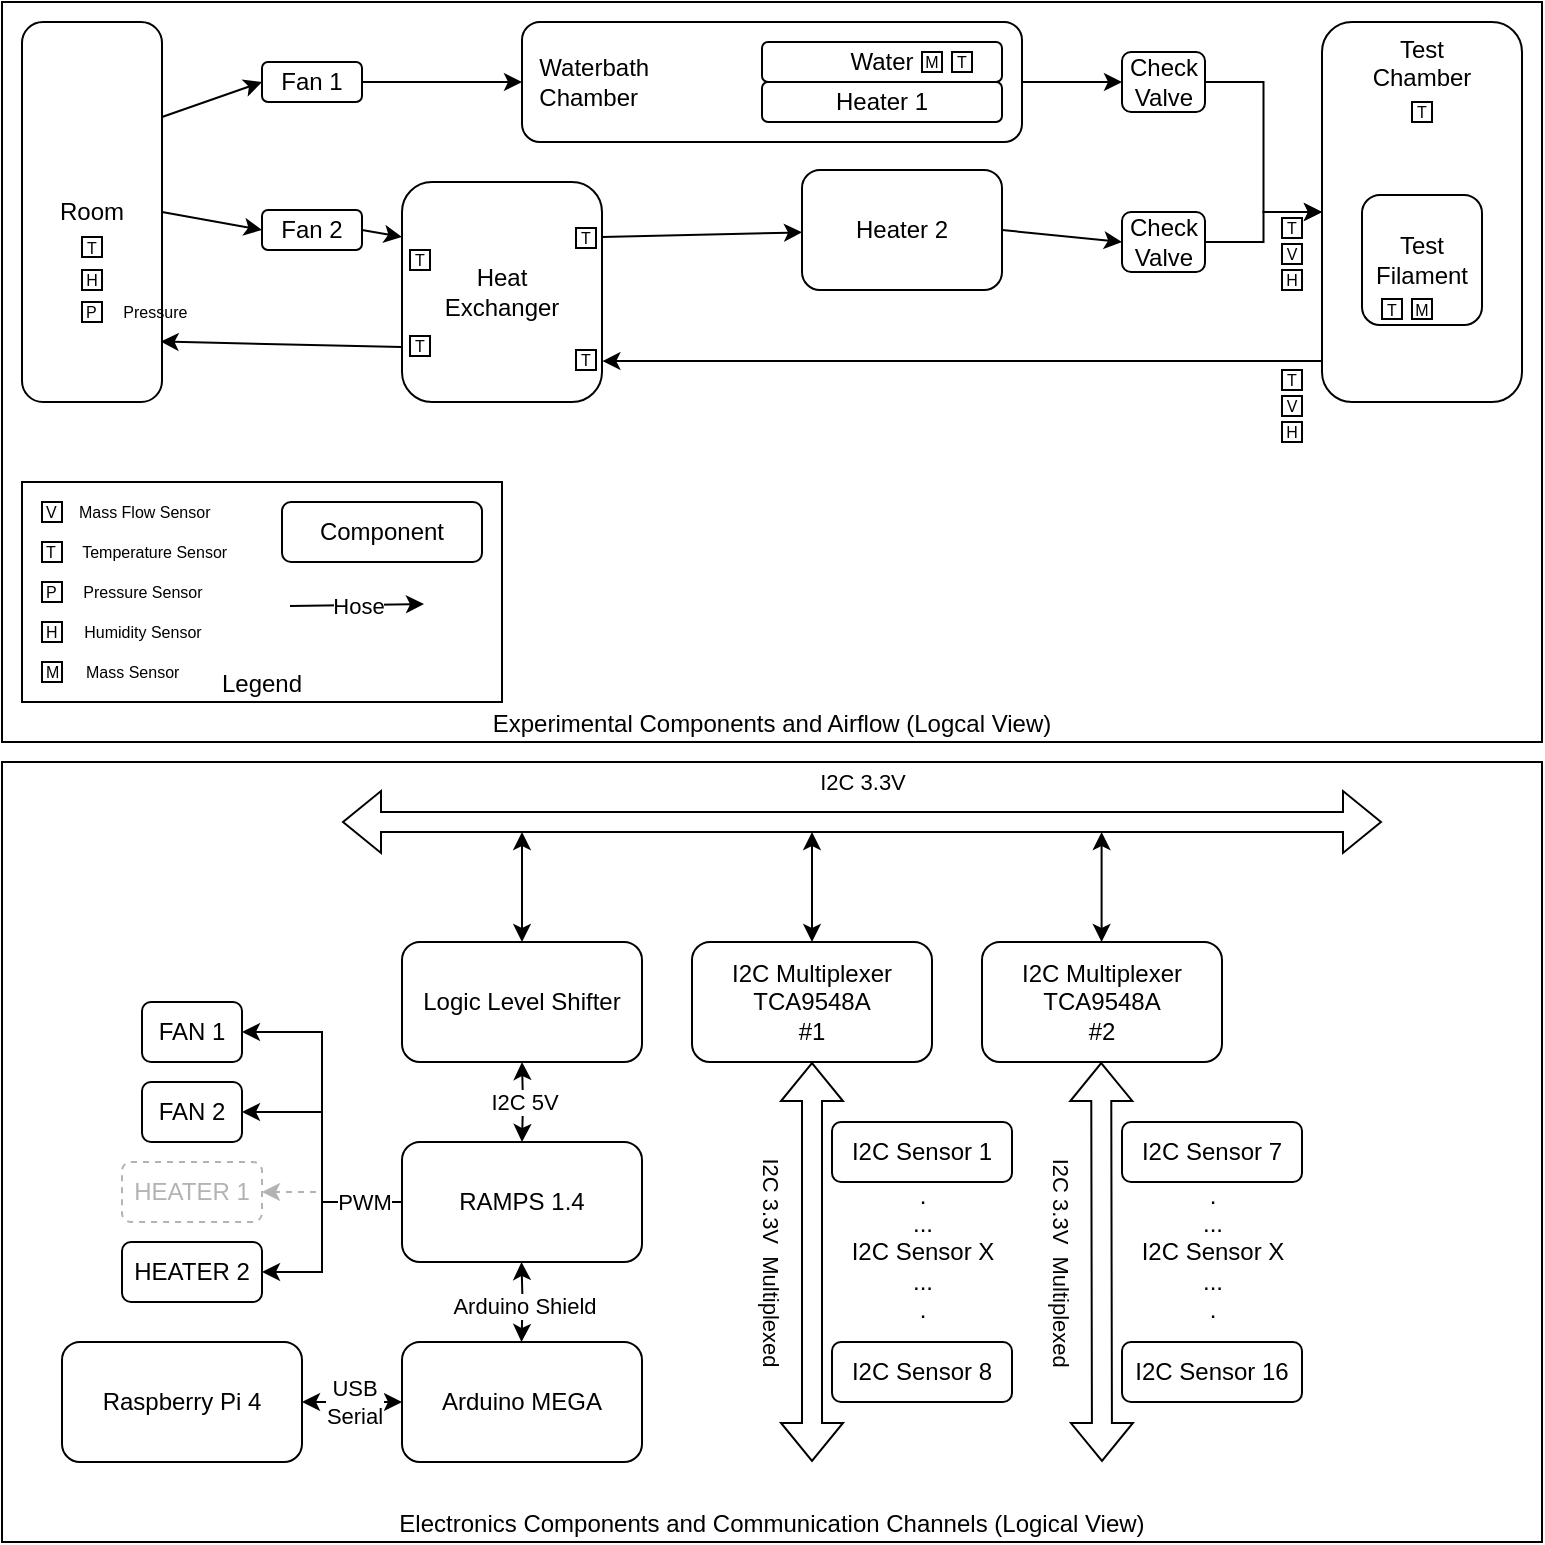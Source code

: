 <mxfile version="24.7.14">
  <diagram name="Components" id="vCxhRKWTA9PYqlN67Y0W">
    <mxGraphModel dx="366" dy="200" grid="1" gridSize="10" guides="1" tooltips="1" connect="1" arrows="1" fold="1" page="1" pageScale="1" pageWidth="850" pageHeight="1100" math="0" shadow="0">
      <root>
        <mxCell id="0" />
        <mxCell id="1" parent="0" />
        <mxCell id="Z8QAzeyNPwGSRLtVkrzc-39" value="Electronics Components and Communication Channels (Logical View)" style="rounded=0;whiteSpace=wrap;html=1;verticalAlign=bottom;movable=1;resizable=1;rotatable=1;deletable=1;editable=1;locked=0;connectable=1;" vertex="1" parent="1">
          <mxGeometry x="40" y="420" width="770" height="390" as="geometry" />
        </mxCell>
        <mxCell id="lz7oJpl9SEDyM_Up0-1B-29" value="Experimental Components and Airflow (Logcal View)" style="rounded=0;whiteSpace=wrap;html=1;verticalAlign=bottom;movable=1;resizable=1;rotatable=1;deletable=1;editable=1;locked=0;connectable=1;" parent="1" vertex="1">
          <mxGeometry x="40" y="40" width="770" height="370" as="geometry" />
        </mxCell>
        <mxCell id="lz7oJpl9SEDyM_Up0-1B-133" value="Legend" style="rounded=0;whiteSpace=wrap;html=1;verticalAlign=bottom;" parent="1" vertex="1">
          <mxGeometry x="50" y="280" width="240" height="110" as="geometry" />
        </mxCell>
        <mxCell id="lz7oJpl9SEDyM_Up0-1B-123" style="edgeStyle=none;rounded=0;orthogonalLoop=1;jettySize=auto;html=1;exitX=1;exitY=0.25;exitDx=0;exitDy=0;entryX=0;entryY=0.5;entryDx=0;entryDy=0;" parent="1" source="lz7oJpl9SEDyM_Up0-1B-1" target="lz7oJpl9SEDyM_Up0-1B-119" edge="1">
          <mxGeometry relative="1" as="geometry" />
        </mxCell>
        <mxCell id="lz7oJpl9SEDyM_Up0-1B-136" style="edgeStyle=none;rounded=0;orthogonalLoop=1;jettySize=auto;html=1;exitX=1;exitY=0.5;exitDx=0;exitDy=0;entryX=0;entryY=0.5;entryDx=0;entryDy=0;" parent="1" source="lz7oJpl9SEDyM_Up0-1B-1" target="lz7oJpl9SEDyM_Up0-1B-120" edge="1">
          <mxGeometry relative="1" as="geometry" />
        </mxCell>
        <mxCell id="lz7oJpl9SEDyM_Up0-1B-1" value="Room" style="rounded=1;whiteSpace=wrap;html=1;" parent="1" vertex="1">
          <mxGeometry x="50" y="50" width="70" height="190" as="geometry" />
        </mxCell>
        <mxCell id="lz7oJpl9SEDyM_Up0-1B-127" style="edgeStyle=none;rounded=0;orthogonalLoop=1;jettySize=auto;html=1;exitX=1;exitY=0.5;exitDx=0;exitDy=0;entryX=0;entryY=0.5;entryDx=0;entryDy=0;" parent="1" source="lz7oJpl9SEDyM_Up0-1B-2" target="lz7oJpl9SEDyM_Up0-1B-121" edge="1">
          <mxGeometry relative="1" as="geometry" />
        </mxCell>
        <mxCell id="lz7oJpl9SEDyM_Up0-1B-2" value="&amp;nbsp; Waterbath&lt;div&gt;&amp;nbsp; Chamber&lt;/div&gt;" style="rounded=1;whiteSpace=wrap;html=1;verticalAlign=middle;align=left;" parent="1" vertex="1">
          <mxGeometry x="300" y="50" width="250" height="60" as="geometry" />
        </mxCell>
        <mxCell id="lz7oJpl9SEDyM_Up0-1B-14" style="rounded=0;orthogonalLoop=1;jettySize=auto;html=1;exitX=1;exitY=0.25;exitDx=0;exitDy=0;" parent="1" source="lz7oJpl9SEDyM_Up0-1B-3" target="lz7oJpl9SEDyM_Up0-1B-4" edge="1">
          <mxGeometry relative="1" as="geometry" />
        </mxCell>
        <mxCell id="lz7oJpl9SEDyM_Up0-1B-3" value="Heat&lt;div&gt;Exchanger&lt;/div&gt;" style="rounded=1;whiteSpace=wrap;html=1;" parent="1" vertex="1">
          <mxGeometry x="240" y="130" width="100" height="110" as="geometry" />
        </mxCell>
        <mxCell id="lz7oJpl9SEDyM_Up0-1B-128" style="edgeStyle=none;rounded=0;orthogonalLoop=1;jettySize=auto;html=1;exitX=1;exitY=0.5;exitDx=0;exitDy=0;entryX=0;entryY=0.5;entryDx=0;entryDy=0;" parent="1" source="lz7oJpl9SEDyM_Up0-1B-4" target="lz7oJpl9SEDyM_Up0-1B-122" edge="1">
          <mxGeometry relative="1" as="geometry" />
        </mxCell>
        <mxCell id="lz7oJpl9SEDyM_Up0-1B-4" value="Heater 2" style="rounded=1;whiteSpace=wrap;html=1;" parent="1" vertex="1">
          <mxGeometry x="440" y="124" width="100" height="60" as="geometry" />
        </mxCell>
        <mxCell id="lz7oJpl9SEDyM_Up0-1B-5" value="&lt;div style=&quot;&quot;&gt;Test&lt;/div&gt;&lt;div style=&quot;&quot;&gt;Chamber&lt;/div&gt;" style="rounded=1;whiteSpace=wrap;html=1;align=center;verticalAlign=top;" parent="1" vertex="1">
          <mxGeometry x="700" y="50" width="100" height="190" as="geometry" />
        </mxCell>
        <mxCell id="lz7oJpl9SEDyM_Up0-1B-16" style="rounded=0;orthogonalLoop=1;jettySize=auto;html=1;exitX=0.002;exitY=0.892;exitDx=0;exitDy=0;entryX=1.002;entryY=0.814;entryDx=0;entryDy=0;entryPerimeter=0;exitPerimeter=0;" parent="1" source="lz7oJpl9SEDyM_Up0-1B-5" target="lz7oJpl9SEDyM_Up0-1B-3" edge="1">
          <mxGeometry relative="1" as="geometry" />
        </mxCell>
        <mxCell id="lz7oJpl9SEDyM_Up0-1B-17" style="rounded=0;orthogonalLoop=1;jettySize=auto;html=1;exitX=0;exitY=0.75;exitDx=0;exitDy=0;entryX=0.99;entryY=0.841;entryDx=0;entryDy=0;entryPerimeter=0;" parent="1" source="lz7oJpl9SEDyM_Up0-1B-3" target="lz7oJpl9SEDyM_Up0-1B-1" edge="1">
          <mxGeometry relative="1" as="geometry" />
        </mxCell>
        <mxCell id="lz7oJpl9SEDyM_Up0-1B-84" value="V&amp;nbsp; &amp;nbsp; &amp;nbsp;Mass Flow Sensor" style="html=1;aspect=fixed;fontSize=8;align=left;" parent="1" vertex="1">
          <mxGeometry x="60" y="290" width="10" height="10" as="geometry" />
        </mxCell>
        <mxCell id="lz7oJpl9SEDyM_Up0-1B-85" value="T&amp;nbsp; &amp;nbsp; &amp;nbsp; Temperature Sensor" style="html=1;aspect=fixed;fontSize=8;align=left;" parent="1" vertex="1">
          <mxGeometry x="60" y="310" width="10" height="10" as="geometry" />
        </mxCell>
        <mxCell id="lz7oJpl9SEDyM_Up0-1B-86" value="P&amp;nbsp; &amp;nbsp; &amp;nbsp; Pressure Sensor" style="html=1;aspect=fixed;fontSize=8;align=left;" parent="1" vertex="1">
          <mxGeometry x="60" y="330" width="10" height="10" as="geometry" />
        </mxCell>
        <mxCell id="lz7oJpl9SEDyM_Up0-1B-87" value="H&amp;nbsp; &amp;nbsp; &amp;nbsp; Humidity Sensor" style="html=1;aspect=fixed;fontSize=8;align=left;" parent="1" vertex="1">
          <mxGeometry x="60" y="350" width="10" height="10" as="geometry" />
        </mxCell>
        <mxCell id="lz7oJpl9SEDyM_Up0-1B-88" value="M&amp;nbsp; &amp;nbsp; &amp;nbsp; Mass Sensor" style="html=1;aspect=fixed;fontSize=8;align=left;" parent="1" vertex="1">
          <mxGeometry x="60" y="370" width="10" height="10" as="geometry" />
        </mxCell>
        <mxCell id="lz7oJpl9SEDyM_Up0-1B-93" value="T" style="whiteSpace=wrap;html=1;aspect=fixed;fontSize=8;" parent="1" vertex="1">
          <mxGeometry x="80" y="157.5" width="10" height="10" as="geometry" />
        </mxCell>
        <mxCell id="lz7oJpl9SEDyM_Up0-1B-94" value="T" style="whiteSpace=wrap;html=1;aspect=fixed;fontSize=8;" parent="1" vertex="1">
          <mxGeometry x="244" y="207" width="10" height="10" as="geometry" />
        </mxCell>
        <mxCell id="lz7oJpl9SEDyM_Up0-1B-95" value="T" style="whiteSpace=wrap;html=1;aspect=fixed;fontSize=8;" parent="1" vertex="1">
          <mxGeometry x="244" y="164" width="10" height="10" as="geometry" />
        </mxCell>
        <mxCell id="lz7oJpl9SEDyM_Up0-1B-96" value="T" style="whiteSpace=wrap;html=1;aspect=fixed;fontSize=8;" parent="1" vertex="1">
          <mxGeometry x="327" y="214" width="10" height="10" as="geometry" />
        </mxCell>
        <mxCell id="lz7oJpl9SEDyM_Up0-1B-97" value="T" style="whiteSpace=wrap;html=1;aspect=fixed;fontSize=8;" parent="1" vertex="1">
          <mxGeometry x="327" y="153" width="10" height="10" as="geometry" />
        </mxCell>
        <mxCell id="lz7oJpl9SEDyM_Up0-1B-99" value="T" style="whiteSpace=wrap;html=1;aspect=fixed;fontSize=8;" parent="1" vertex="1">
          <mxGeometry x="680" y="148" width="10" height="10" as="geometry" />
        </mxCell>
        <mxCell id="lz7oJpl9SEDyM_Up0-1B-100" value="T" style="whiteSpace=wrap;html=1;aspect=fixed;fontSize=8;" parent="1" vertex="1">
          <mxGeometry x="680" y="224" width="10" height="10" as="geometry" />
        </mxCell>
        <mxCell id="lz7oJpl9SEDyM_Up0-1B-102" value="T" style="whiteSpace=wrap;html=1;aspect=fixed;fontSize=8;" parent="1" vertex="1">
          <mxGeometry x="745" y="90" width="10" height="10" as="geometry" />
        </mxCell>
        <mxCell id="lz7oJpl9SEDyM_Up0-1B-104" value="V" style="whiteSpace=wrap;html=1;aspect=fixed;fontSize=8;" parent="1" vertex="1">
          <mxGeometry x="680" y="237" width="10" height="10" as="geometry" />
        </mxCell>
        <mxCell id="lz7oJpl9SEDyM_Up0-1B-105" value="V" style="whiteSpace=wrap;html=1;aspect=fixed;fontSize=8;" parent="1" vertex="1">
          <mxGeometry x="680" y="161" width="10" height="10" as="geometry" />
        </mxCell>
        <mxCell id="lz7oJpl9SEDyM_Up0-1B-109" value="H" style="whiteSpace=wrap;html=1;aspect=fixed;fontSize=8;" parent="1" vertex="1">
          <mxGeometry x="680" y="174" width="10" height="10" as="geometry" />
        </mxCell>
        <mxCell id="lz7oJpl9SEDyM_Up0-1B-110" value="H" style="whiteSpace=wrap;html=1;aspect=fixed;fontSize=8;" parent="1" vertex="1">
          <mxGeometry x="680" y="250" width="10" height="10" as="geometry" />
        </mxCell>
        <mxCell id="lz7oJpl9SEDyM_Up0-1B-111" value="Water" style="rounded=1;whiteSpace=wrap;html=1;" parent="1" vertex="1">
          <mxGeometry x="420" y="60" width="120" height="20" as="geometry" />
        </mxCell>
        <mxCell id="lz7oJpl9SEDyM_Up0-1B-82" value="M" style="whiteSpace=wrap;html=1;aspect=fixed;fontSize=8;" parent="1" vertex="1">
          <mxGeometry x="500" y="65" width="10" height="10" as="geometry" />
        </mxCell>
        <mxCell id="lz7oJpl9SEDyM_Up0-1B-112" value="Heater 1" style="rounded=1;whiteSpace=wrap;html=1;" parent="1" vertex="1">
          <mxGeometry x="420" y="80" width="120" height="20" as="geometry" />
        </mxCell>
        <mxCell id="lz7oJpl9SEDyM_Up0-1B-113" value="T" style="whiteSpace=wrap;html=1;aspect=fixed;fontSize=8;" parent="1" vertex="1">
          <mxGeometry x="515" y="65" width="10" height="10" as="geometry" />
        </mxCell>
        <mxCell id="lz7oJpl9SEDyM_Up0-1B-115" value="H" style="whiteSpace=wrap;html=1;aspect=fixed;fontSize=8;" parent="1" vertex="1">
          <mxGeometry x="80" y="174" width="10" height="10" as="geometry" />
        </mxCell>
        <mxCell id="lz7oJpl9SEDyM_Up0-1B-116" value="P&amp;nbsp; &amp;nbsp; &amp;nbsp; Pressure" style="html=1;aspect=fixed;fontSize=8;align=left;" parent="1" vertex="1">
          <mxGeometry x="80" y="190" width="10" height="10" as="geometry" />
        </mxCell>
        <mxCell id="lz7oJpl9SEDyM_Up0-1B-117" value="Test Filament" style="rounded=1;whiteSpace=wrap;html=1;" parent="1" vertex="1">
          <mxGeometry x="720" y="136.5" width="60" height="65" as="geometry" />
        </mxCell>
        <mxCell id="lz7oJpl9SEDyM_Up0-1B-101" value="T" style="whiteSpace=wrap;html=1;aspect=fixed;fontSize=8;" parent="1" vertex="1">
          <mxGeometry x="730" y="188.5" width="10" height="10" as="geometry" />
        </mxCell>
        <mxCell id="lz7oJpl9SEDyM_Up0-1B-83" value="M" style="whiteSpace=wrap;html=1;aspect=fixed;fontSize=8;" parent="1" vertex="1">
          <mxGeometry x="745" y="188.5" width="10" height="10" as="geometry" />
        </mxCell>
        <mxCell id="lz7oJpl9SEDyM_Up0-1B-124" style="edgeStyle=none;rounded=0;orthogonalLoop=1;jettySize=auto;html=1;exitX=1;exitY=0.5;exitDx=0;exitDy=0;entryX=0;entryY=0.5;entryDx=0;entryDy=0;" parent="1" source="lz7oJpl9SEDyM_Up0-1B-119" target="lz7oJpl9SEDyM_Up0-1B-2" edge="1">
          <mxGeometry relative="1" as="geometry" />
        </mxCell>
        <mxCell id="lz7oJpl9SEDyM_Up0-1B-119" value="Fan 1" style="rounded=1;whiteSpace=wrap;html=1;" parent="1" vertex="1">
          <mxGeometry x="170" y="70" width="50" height="20" as="geometry" />
        </mxCell>
        <mxCell id="lz7oJpl9SEDyM_Up0-1B-137" style="edgeStyle=none;rounded=0;orthogonalLoop=1;jettySize=auto;html=1;exitX=1;exitY=0.5;exitDx=0;exitDy=0;entryX=0;entryY=0.25;entryDx=0;entryDy=0;" parent="1" source="lz7oJpl9SEDyM_Up0-1B-120" target="lz7oJpl9SEDyM_Up0-1B-3" edge="1">
          <mxGeometry relative="1" as="geometry" />
        </mxCell>
        <mxCell id="lz7oJpl9SEDyM_Up0-1B-120" value="Fan 2" style="rounded=1;whiteSpace=wrap;html=1;" parent="1" vertex="1">
          <mxGeometry x="170" y="144" width="50" height="20" as="geometry" />
        </mxCell>
        <mxCell id="lz7oJpl9SEDyM_Up0-1B-129" style="edgeStyle=orthogonalEdgeStyle;rounded=0;orthogonalLoop=1;jettySize=auto;html=1;exitX=1;exitY=0.5;exitDx=0;exitDy=0;entryX=0;entryY=0.5;entryDx=0;entryDy=0;" parent="1" source="lz7oJpl9SEDyM_Up0-1B-121" target="lz7oJpl9SEDyM_Up0-1B-5" edge="1">
          <mxGeometry relative="1" as="geometry" />
        </mxCell>
        <mxCell id="lz7oJpl9SEDyM_Up0-1B-121" value="Check&lt;div&gt;Valve&lt;/div&gt;" style="rounded=1;whiteSpace=wrap;html=1;" parent="1" vertex="1">
          <mxGeometry x="600" y="65" width="41.5" height="30" as="geometry" />
        </mxCell>
        <mxCell id="lz7oJpl9SEDyM_Up0-1B-130" style="edgeStyle=orthogonalEdgeStyle;rounded=0;orthogonalLoop=1;jettySize=auto;html=1;exitX=1;exitY=0.5;exitDx=0;exitDy=0;entryX=0;entryY=0.5;entryDx=0;entryDy=0;" parent="1" source="lz7oJpl9SEDyM_Up0-1B-122" target="lz7oJpl9SEDyM_Up0-1B-5" edge="1">
          <mxGeometry relative="1" as="geometry">
            <mxPoint x="680" y="170" as="targetPoint" />
          </mxGeometry>
        </mxCell>
        <mxCell id="lz7oJpl9SEDyM_Up0-1B-122" value="Check&lt;div&gt;Valve&lt;/div&gt;" style="rounded=1;whiteSpace=wrap;html=1;" parent="1" vertex="1">
          <mxGeometry x="600" y="145" width="41.5" height="30" as="geometry" />
        </mxCell>
        <mxCell id="lz7oJpl9SEDyM_Up0-1B-131" value="Component" style="rounded=1;whiteSpace=wrap;html=1;" parent="1" vertex="1">
          <mxGeometry x="180" y="290" width="100" height="30" as="geometry" />
        </mxCell>
        <mxCell id="lz7oJpl9SEDyM_Up0-1B-134" value="" style="endArrow=classic;html=1;rounded=0;" parent="1" edge="1">
          <mxGeometry width="50" height="50" relative="1" as="geometry">
            <mxPoint x="184" y="342" as="sourcePoint" />
            <mxPoint x="251" y="341" as="targetPoint" />
          </mxGeometry>
        </mxCell>
        <mxCell id="lz7oJpl9SEDyM_Up0-1B-135" value="Hose" style="edgeLabel;html=1;align=center;verticalAlign=middle;resizable=0;points=[];" parent="lz7oJpl9SEDyM_Up0-1B-134" vertex="1" connectable="0">
          <mxGeometry x="0.411" y="-2" relative="1" as="geometry">
            <mxPoint x="-14" y="-2" as="offset" />
          </mxGeometry>
        </mxCell>
        <mxCell id="Z8QAzeyNPwGSRLtVkrzc-1" value="Arduino MEGA" style="rounded=1;whiteSpace=wrap;html=1;" vertex="1" parent="1">
          <mxGeometry x="240" y="710" width="120" height="60" as="geometry" />
        </mxCell>
        <mxCell id="Z8QAzeyNPwGSRLtVkrzc-44" style="edgeStyle=orthogonalEdgeStyle;rounded=0;orthogonalLoop=1;jettySize=auto;html=1;exitX=0;exitY=0.5;exitDx=0;exitDy=0;entryX=1;entryY=0.5;entryDx=0;entryDy=0;" edge="1" parent="1" source="Z8QAzeyNPwGSRLtVkrzc-2" target="Z8QAzeyNPwGSRLtVkrzc-40">
          <mxGeometry relative="1" as="geometry" />
        </mxCell>
        <mxCell id="Z8QAzeyNPwGSRLtVkrzc-46" style="edgeStyle=orthogonalEdgeStyle;rounded=0;orthogonalLoop=1;jettySize=auto;html=1;exitX=0;exitY=0.5;exitDx=0;exitDy=0;entryX=1;entryY=0.5;entryDx=0;entryDy=0;dashed=1;strokeColor=#B3B3B3;" edge="1" parent="1" source="Z8QAzeyNPwGSRLtVkrzc-2" target="Z8QAzeyNPwGSRLtVkrzc-42">
          <mxGeometry relative="1" as="geometry">
            <Array as="points">
              <mxPoint x="200" y="640" />
              <mxPoint x="200" y="635" />
            </Array>
          </mxGeometry>
        </mxCell>
        <mxCell id="Z8QAzeyNPwGSRLtVkrzc-45" style="edgeStyle=orthogonalEdgeStyle;rounded=0;orthogonalLoop=1;jettySize=auto;html=1;exitX=0;exitY=0.5;exitDx=0;exitDy=0;entryX=1;entryY=0.5;entryDx=0;entryDy=0;" edge="1" parent="1" source="Z8QAzeyNPwGSRLtVkrzc-2" target="Z8QAzeyNPwGSRLtVkrzc-41">
          <mxGeometry relative="1" as="geometry" />
        </mxCell>
        <mxCell id="Z8QAzeyNPwGSRLtVkrzc-47" style="edgeStyle=orthogonalEdgeStyle;rounded=0;orthogonalLoop=1;jettySize=auto;html=1;exitX=0;exitY=0.5;exitDx=0;exitDy=0;entryX=1;entryY=0.5;entryDx=0;entryDy=0;" edge="1" parent="1" source="Z8QAzeyNPwGSRLtVkrzc-2" target="Z8QAzeyNPwGSRLtVkrzc-43">
          <mxGeometry relative="1" as="geometry">
            <Array as="points">
              <mxPoint x="200" y="640" />
              <mxPoint x="200" y="675" />
            </Array>
          </mxGeometry>
        </mxCell>
        <mxCell id="Z8QAzeyNPwGSRLtVkrzc-48" value="PWM" style="edgeLabel;html=1;align=center;verticalAlign=middle;resizable=0;points=[];" vertex="1" connectable="0" parent="Z8QAzeyNPwGSRLtVkrzc-47">
          <mxGeometry x="-0.704" y="-1" relative="1" as="geometry">
            <mxPoint x="-4" y="1" as="offset" />
          </mxGeometry>
        </mxCell>
        <mxCell id="Z8QAzeyNPwGSRLtVkrzc-2" value="RAMPS 1.4" style="rounded=1;whiteSpace=wrap;html=1;" vertex="1" parent="1">
          <mxGeometry x="240" y="610" width="120" height="60" as="geometry" />
        </mxCell>
        <mxCell id="Z8QAzeyNPwGSRLtVkrzc-3" value="I2C Multiplexer&lt;div&gt;TCA9548A&lt;div&gt;#1&lt;/div&gt;&lt;/div&gt;" style="rounded=1;whiteSpace=wrap;html=1;" vertex="1" parent="1">
          <mxGeometry x="385" y="510" width="120" height="60" as="geometry" />
        </mxCell>
        <mxCell id="Z8QAzeyNPwGSRLtVkrzc-4" value="I2C Multiplexer&lt;div&gt;TCA9548A&lt;div&gt;#2&lt;/div&gt;&lt;/div&gt;" style="rounded=1;whiteSpace=wrap;html=1;" vertex="1" parent="1">
          <mxGeometry x="530" y="510" width="120" height="60" as="geometry" />
        </mxCell>
        <mxCell id="Z8QAzeyNPwGSRLtVkrzc-17" style="edgeStyle=orthogonalEdgeStyle;rounded=0;orthogonalLoop=1;jettySize=auto;html=1;startArrow=classic;startFill=1;" edge="1" parent="1" source="Z8QAzeyNPwGSRLtVkrzc-5">
          <mxGeometry relative="1" as="geometry">
            <mxPoint x="300" y="455" as="targetPoint" />
          </mxGeometry>
        </mxCell>
        <mxCell id="Z8QAzeyNPwGSRLtVkrzc-5" value="Logic Level Shifter" style="rounded=1;whiteSpace=wrap;html=1;" vertex="1" parent="1">
          <mxGeometry x="240" y="510" width="120" height="60" as="geometry" />
        </mxCell>
        <mxCell id="Z8QAzeyNPwGSRLtVkrzc-6" value="" style="shape=flexArrow;endArrow=classic;html=1;rounded=0;startArrow=block;" edge="1" parent="1">
          <mxGeometry width="50" height="50" relative="1" as="geometry">
            <mxPoint x="210" y="450" as="sourcePoint" />
            <mxPoint x="730" y="450" as="targetPoint" />
          </mxGeometry>
        </mxCell>
        <mxCell id="Z8QAzeyNPwGSRLtVkrzc-7" value="I2C 3.3V" style="edgeLabel;html=1;align=center;verticalAlign=middle;resizable=0;points=[];" vertex="1" connectable="0" parent="Z8QAzeyNPwGSRLtVkrzc-6">
          <mxGeometry x="0.337" y="-1" relative="1" as="geometry">
            <mxPoint x="-88" y="-21" as="offset" />
          </mxGeometry>
        </mxCell>
        <mxCell id="Z8QAzeyNPwGSRLtVkrzc-18" style="edgeStyle=orthogonalEdgeStyle;rounded=0;orthogonalLoop=1;jettySize=auto;html=1;startArrow=classic;startFill=1;" edge="1" parent="1">
          <mxGeometry relative="1" as="geometry">
            <mxPoint x="445" y="455" as="targetPoint" />
            <mxPoint x="445" y="510" as="sourcePoint" />
          </mxGeometry>
        </mxCell>
        <mxCell id="Z8QAzeyNPwGSRLtVkrzc-19" style="edgeStyle=orthogonalEdgeStyle;rounded=0;orthogonalLoop=1;jettySize=auto;html=1;startArrow=classic;startFill=1;" edge="1" parent="1">
          <mxGeometry relative="1" as="geometry">
            <mxPoint x="589.8" y="455" as="targetPoint" />
            <mxPoint x="589.8" y="510" as="sourcePoint" />
          </mxGeometry>
        </mxCell>
        <mxCell id="Z8QAzeyNPwGSRLtVkrzc-20" style="edgeStyle=orthogonalEdgeStyle;rounded=0;orthogonalLoop=1;jettySize=auto;html=1;startArrow=classic;startFill=1;" edge="1" parent="1">
          <mxGeometry relative="1" as="geometry">
            <mxPoint x="300" y="570" as="targetPoint" />
            <mxPoint x="300" y="610" as="sourcePoint" />
          </mxGeometry>
        </mxCell>
        <mxCell id="Z8QAzeyNPwGSRLtVkrzc-23" value="I2C 5V" style="edgeLabel;html=1;align=center;verticalAlign=middle;resizable=0;points=[];" vertex="1" connectable="0" parent="Z8QAzeyNPwGSRLtVkrzc-20">
          <mxGeometry x="-0.247" relative="1" as="geometry">
            <mxPoint y="-4" as="offset" />
          </mxGeometry>
        </mxCell>
        <mxCell id="Z8QAzeyNPwGSRLtVkrzc-21" style="edgeStyle=orthogonalEdgeStyle;rounded=0;orthogonalLoop=1;jettySize=auto;html=1;startArrow=classic;startFill=1;" edge="1" parent="1">
          <mxGeometry relative="1" as="geometry">
            <mxPoint x="299.75" y="670" as="targetPoint" />
            <mxPoint x="299.75" y="710" as="sourcePoint" />
          </mxGeometry>
        </mxCell>
        <mxCell id="Z8QAzeyNPwGSRLtVkrzc-22" value="Arduino Shield" style="edgeLabel;html=1;align=center;verticalAlign=middle;resizable=0;points=[];" vertex="1" connectable="0" parent="Z8QAzeyNPwGSRLtVkrzc-21">
          <mxGeometry x="-0.135" y="-1" relative="1" as="geometry">
            <mxPoint as="offset" />
          </mxGeometry>
        </mxCell>
        <mxCell id="Z8QAzeyNPwGSRLtVkrzc-24" value="" style="shape=flexArrow;endArrow=classic;html=1;rounded=0;startArrow=block;" edge="1" parent="1">
          <mxGeometry width="50" height="50" relative="1" as="geometry">
            <mxPoint x="445" y="570" as="sourcePoint" />
            <mxPoint x="445" y="770" as="targetPoint" />
          </mxGeometry>
        </mxCell>
        <mxCell id="Z8QAzeyNPwGSRLtVkrzc-25" value="I2C 3.3V&amp;nbsp; Multiplexed" style="edgeLabel;html=1;align=center;verticalAlign=middle;resizable=0;points=[];rotation=90;" vertex="1" connectable="0" parent="Z8QAzeyNPwGSRLtVkrzc-24">
          <mxGeometry x="0.337" y="-1" relative="1" as="geometry">
            <mxPoint x="-19" y="-34" as="offset" />
          </mxGeometry>
        </mxCell>
        <mxCell id="Z8QAzeyNPwGSRLtVkrzc-26" value="" style="shape=flexArrow;endArrow=classic;html=1;rounded=0;startArrow=block;" edge="1" parent="1">
          <mxGeometry width="50" height="50" relative="1" as="geometry">
            <mxPoint x="589.6" y="570" as="sourcePoint" />
            <mxPoint x="590" y="770" as="targetPoint" />
          </mxGeometry>
        </mxCell>
        <mxCell id="Z8QAzeyNPwGSRLtVkrzc-27" value="I2C 3.3V&amp;nbsp; Multiplexed" style="edgeLabel;html=1;align=center;verticalAlign=middle;resizable=0;points=[];rotation=90;" vertex="1" connectable="0" parent="Z8QAzeyNPwGSRLtVkrzc-26">
          <mxGeometry x="0.337" y="-1" relative="1" as="geometry">
            <mxPoint x="-19" y="-34" as="offset" />
          </mxGeometry>
        </mxCell>
        <mxCell id="Z8QAzeyNPwGSRLtVkrzc-28" value="I2C Sensor 1" style="rounded=1;whiteSpace=wrap;html=1;" vertex="1" parent="1">
          <mxGeometry x="455" y="600" width="90" height="30" as="geometry" />
        </mxCell>
        <mxCell id="Z8QAzeyNPwGSRLtVkrzc-30" value="I2C Sensor 8" style="rounded=1;whiteSpace=wrap;html=1;" vertex="1" parent="1">
          <mxGeometry x="455" y="710" width="90" height="30" as="geometry" />
        </mxCell>
        <mxCell id="Z8QAzeyNPwGSRLtVkrzc-32" value="I2C Sensor 7" style="rounded=1;whiteSpace=wrap;html=1;" vertex="1" parent="1">
          <mxGeometry x="600" y="600" width="90" height="30" as="geometry" />
        </mxCell>
        <mxCell id="Z8QAzeyNPwGSRLtVkrzc-34" value="I2C Sensor 16" style="rounded=1;whiteSpace=wrap;html=1;" vertex="1" parent="1">
          <mxGeometry x="600" y="710" width="90" height="30" as="geometry" />
        </mxCell>
        <mxCell id="Z8QAzeyNPwGSRLtVkrzc-35" value="Raspberry Pi 4" style="rounded=1;whiteSpace=wrap;html=1;" vertex="1" parent="1">
          <mxGeometry x="70" y="710" width="120" height="60" as="geometry" />
        </mxCell>
        <mxCell id="Z8QAzeyNPwGSRLtVkrzc-36" style="edgeStyle=orthogonalEdgeStyle;rounded=0;orthogonalLoop=1;jettySize=auto;html=1;startArrow=classic;startFill=1;entryX=1;entryY=0.5;entryDx=0;entryDy=0;exitX=0;exitY=0.5;exitDx=0;exitDy=0;" edge="1" parent="1" source="Z8QAzeyNPwGSRLtVkrzc-1" target="Z8QAzeyNPwGSRLtVkrzc-35">
          <mxGeometry relative="1" as="geometry">
            <mxPoint x="200" y="680" as="targetPoint" />
            <mxPoint x="230" y="690" as="sourcePoint" />
          </mxGeometry>
        </mxCell>
        <mxCell id="Z8QAzeyNPwGSRLtVkrzc-37" value="USB&lt;div&gt;Serial&lt;/div&gt;" style="edgeLabel;html=1;align=center;verticalAlign=middle;resizable=0;points=[];" vertex="1" connectable="0" parent="Z8QAzeyNPwGSRLtVkrzc-36">
          <mxGeometry x="-0.135" y="-1" relative="1" as="geometry">
            <mxPoint x="-3" y="1" as="offset" />
          </mxGeometry>
        </mxCell>
        <mxCell id="Z8QAzeyNPwGSRLtVkrzc-40" value="FAN 1" style="rounded=1;whiteSpace=wrap;html=1;" vertex="1" parent="1">
          <mxGeometry x="110" y="540" width="50" height="30" as="geometry" />
        </mxCell>
        <mxCell id="Z8QAzeyNPwGSRLtVkrzc-41" value="FAN 2" style="rounded=1;whiteSpace=wrap;html=1;" vertex="1" parent="1">
          <mxGeometry x="110" y="580" width="50" height="30" as="geometry" />
        </mxCell>
        <mxCell id="Z8QAzeyNPwGSRLtVkrzc-42" value="HEATER 1" style="rounded=1;whiteSpace=wrap;html=1;dashed=1;fontColor=#B3B3B3;strokeColor=#B3B3B3;" vertex="1" parent="1">
          <mxGeometry x="100" y="620" width="70" height="30" as="geometry" />
        </mxCell>
        <mxCell id="Z8QAzeyNPwGSRLtVkrzc-43" value="HEATER 2" style="rounded=1;whiteSpace=wrap;html=1;" vertex="1" parent="1">
          <mxGeometry x="100" y="660" width="70" height="30" as="geometry" />
        </mxCell>
        <mxCell id="Z8QAzeyNPwGSRLtVkrzc-49" value="&lt;div&gt;.&lt;/div&gt;&lt;div&gt;...&lt;/div&gt;I2C Sensor X&lt;div&gt;...&lt;/div&gt;&lt;div&gt;&lt;span style=&quot;background-color: initial;&quot;&gt;.&lt;/span&gt;&lt;/div&gt;" style="text;html=1;align=center;verticalAlign=middle;resizable=0;points=[];autosize=1;strokeColor=none;fillColor=none;" vertex="1" parent="1">
          <mxGeometry x="455" y="620" width="90" height="90" as="geometry" />
        </mxCell>
        <mxCell id="Z8QAzeyNPwGSRLtVkrzc-51" value="&lt;div&gt;.&lt;/div&gt;&lt;div&gt;...&lt;/div&gt;I2C Sensor X&lt;div&gt;...&lt;/div&gt;&lt;div&gt;&lt;span style=&quot;background-color: initial;&quot;&gt;.&lt;/span&gt;&lt;/div&gt;" style="text;html=1;align=center;verticalAlign=middle;resizable=0;points=[];autosize=1;strokeColor=none;fillColor=none;" vertex="1" parent="1">
          <mxGeometry x="600" y="620" width="90" height="90" as="geometry" />
        </mxCell>
      </root>
    </mxGraphModel>
  </diagram>
</mxfile>
